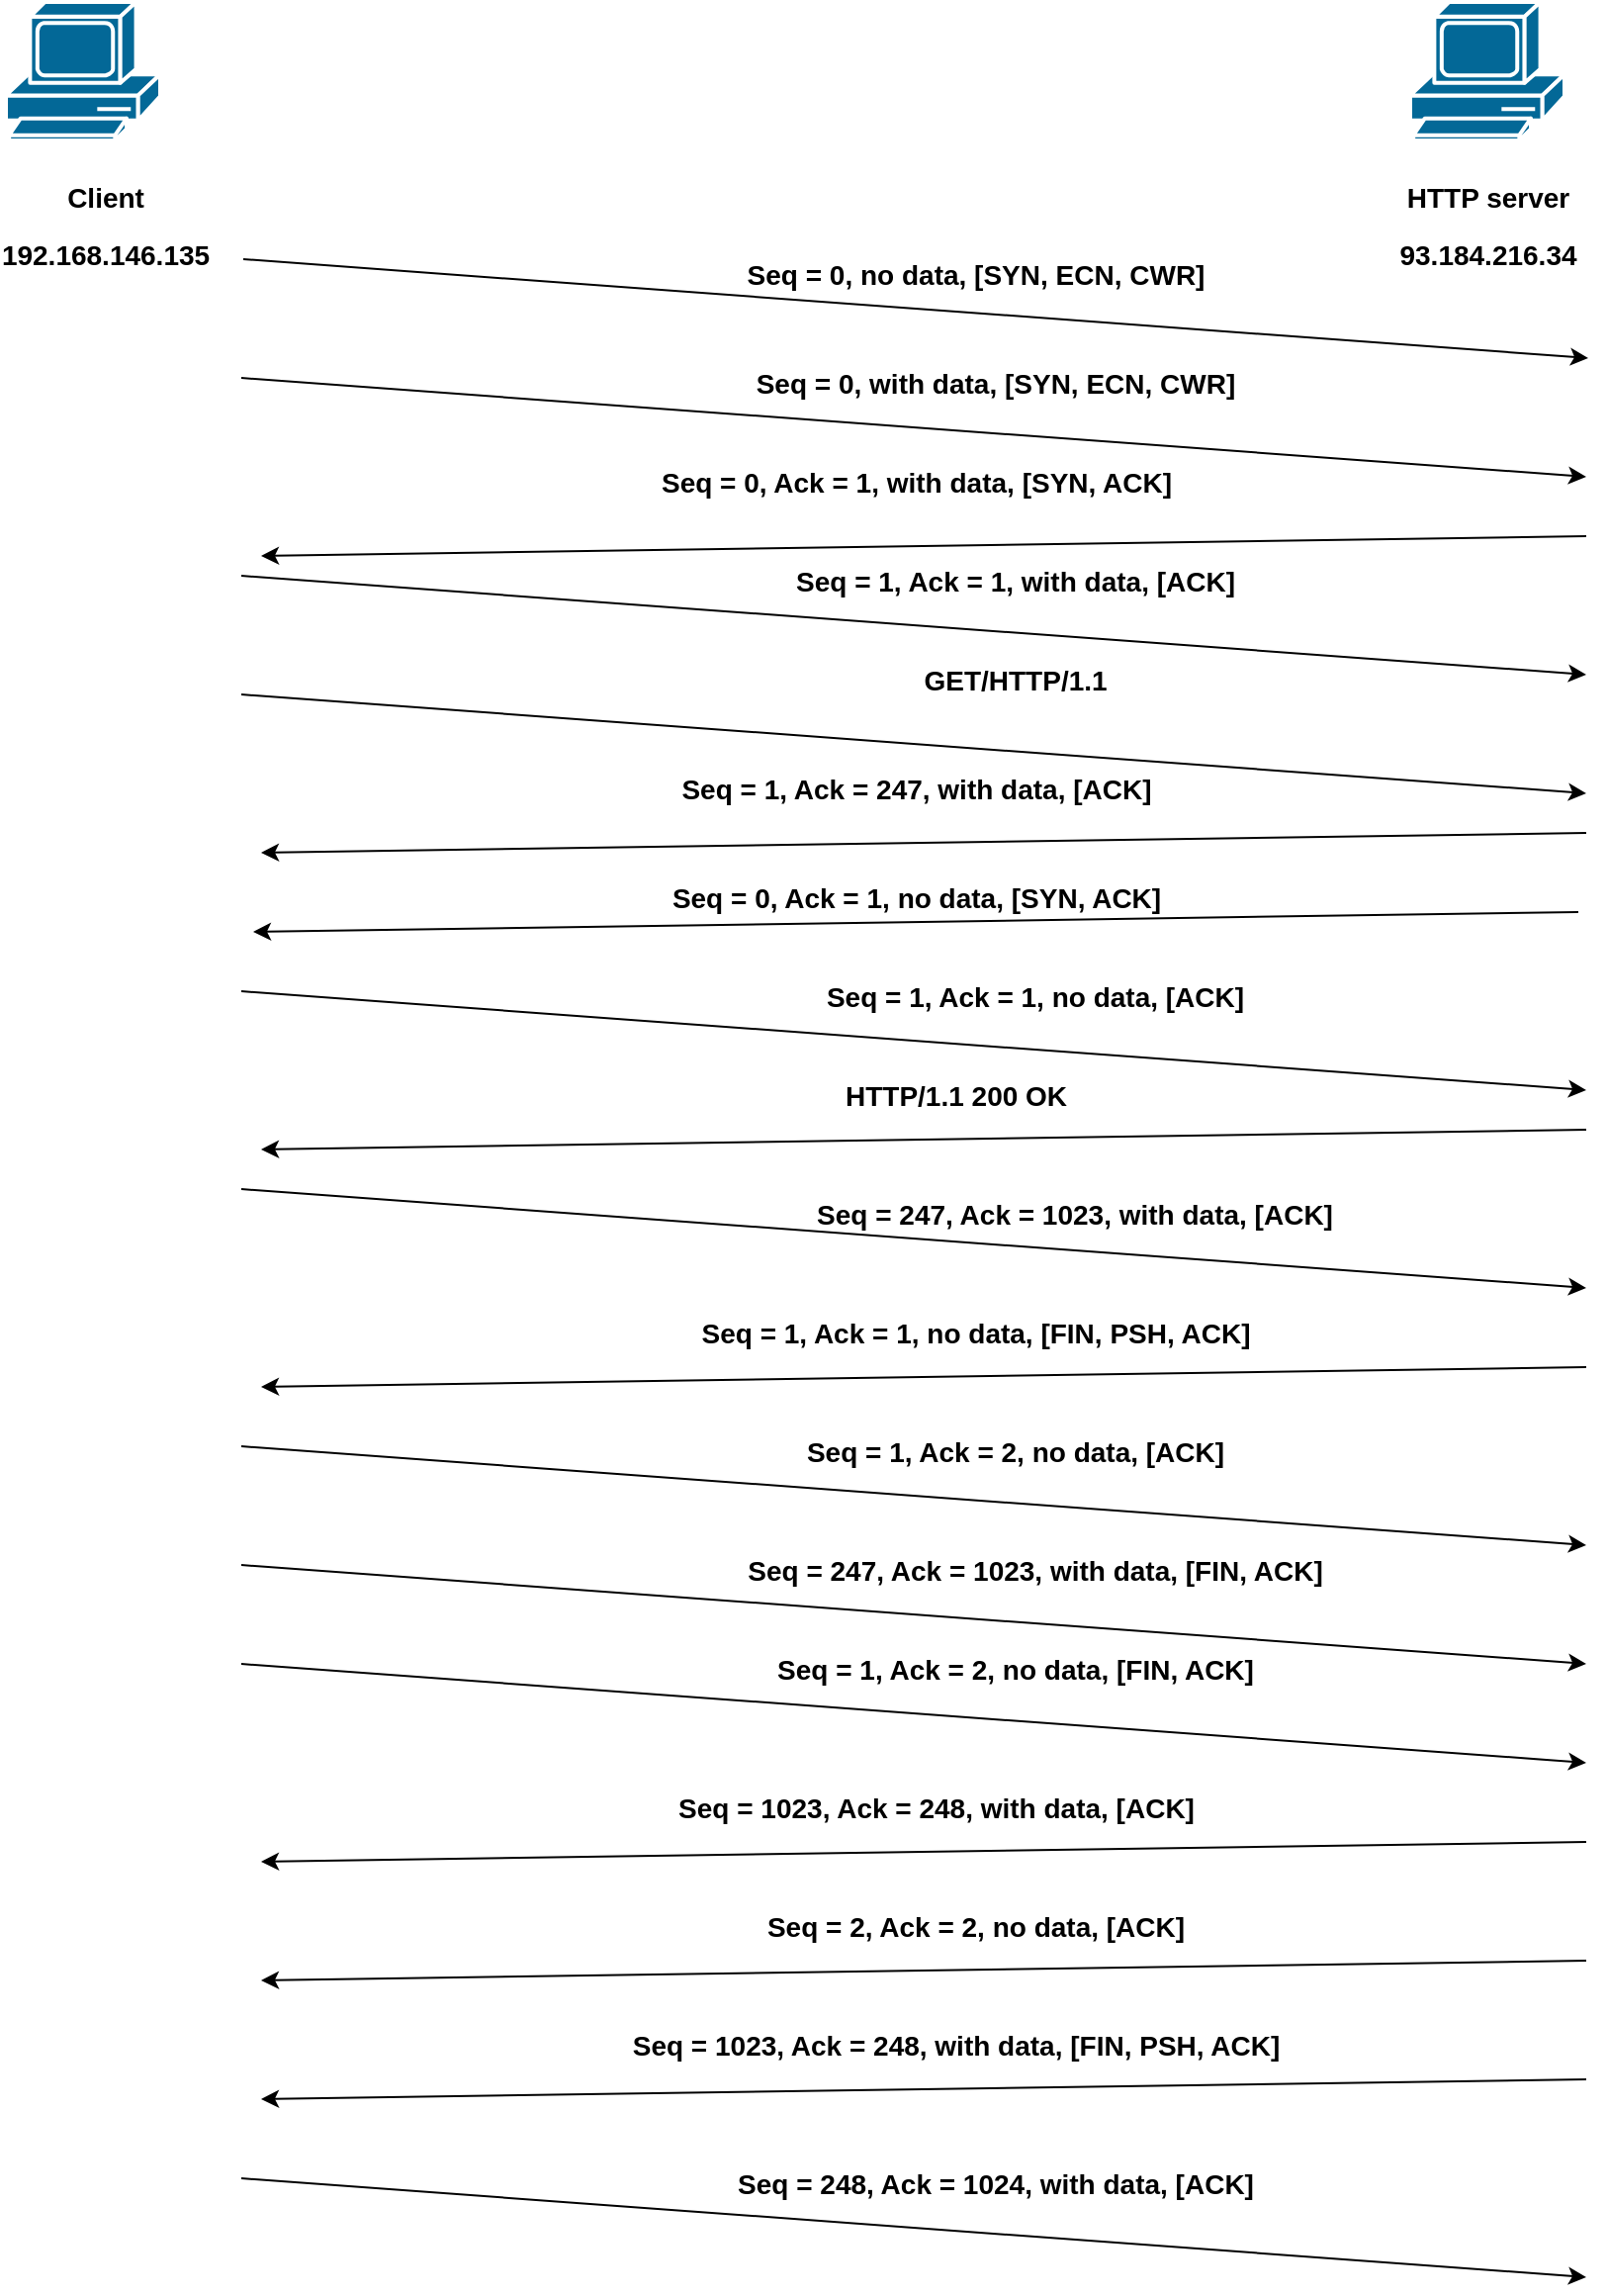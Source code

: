 <mxfile version="17.4.5" type="device"><diagram name="Page-1" id="c37626ed-c26b-45fb-9056-f9ebc6bb27b6"><mxGraphModel dx="1038" dy="571" grid="1" gridSize="10" guides="1" tooltips="1" connect="1" arrows="1" fold="1" page="1" pageScale="1" pageWidth="850" pageHeight="1400" background="none" math="0" shadow="0"><root><mxCell id="0"/><mxCell id="1" parent="0"/><mxCell id="RTi_ZRMYQwTz3zvrrJ35-1" value="" style="shape=mxgraph.cisco.computers_and_peripherals.pc;sketch=0;html=1;pointerEvents=1;dashed=0;fillColor=#036897;strokeColor=#ffffff;strokeWidth=2;verticalLabelPosition=bottom;verticalAlign=top;align=center;outlineConnect=0;" vertex="1" parent="1"><mxGeometry x="20" y="50" width="78" height="70" as="geometry"/></mxCell><mxCell id="RTi_ZRMYQwTz3zvrrJ35-2" value="" style="shape=mxgraph.cisco.computers_and_peripherals.pc;sketch=0;html=1;pointerEvents=1;dashed=0;fillColor=#036897;strokeColor=#ffffff;strokeWidth=2;verticalLabelPosition=bottom;verticalAlign=top;align=center;outlineConnect=0;" vertex="1" parent="1"><mxGeometry x="730" y="50" width="78" height="70" as="geometry"/></mxCell><mxCell id="RTi_ZRMYQwTz3zvrrJ35-4" value="&lt;font style=&quot;font-size: 14px&quot;&gt;HTTP server&lt;br&gt;93.184.216.34&lt;/font&gt;" style="text;strokeColor=none;fillColor=none;html=1;fontSize=24;fontStyle=1;verticalAlign=middle;align=center;" vertex="1" parent="1"><mxGeometry x="719" y="140" width="100" height="40" as="geometry"/></mxCell><mxCell id="RTi_ZRMYQwTz3zvrrJ35-5" value="" style="endArrow=classic;html=1;rounded=0;fontSize=14;" edge="1" parent="1"><mxGeometry width="50" height="50" relative="1" as="geometry"><mxPoint x="140" y="180" as="sourcePoint"/><mxPoint x="820" y="230" as="targetPoint"/></mxGeometry></mxCell><mxCell id="RTi_ZRMYQwTz3zvrrJ35-6" value="&lt;font style=&quot;font-size: 14px&quot;&gt;Seq = 0, no data, [SYN, ECN, CWR]&lt;/font&gt;" style="text;strokeColor=none;fillColor=none;html=1;fontSize=24;fontStyle=1;verticalAlign=middle;align=center;" vertex="1" parent="1"><mxGeometry x="470" y="160" width="80" height="50" as="geometry"/></mxCell><mxCell id="RTi_ZRMYQwTz3zvrrJ35-12" value="" style="endArrow=classic;html=1;rounded=0;fontSize=14;" edge="1" parent="1"><mxGeometry width="50" height="50" relative="1" as="geometry"><mxPoint x="139" y="240" as="sourcePoint"/><mxPoint x="819" y="290" as="targetPoint"/></mxGeometry></mxCell><mxCell id="RTi_ZRMYQwTz3zvrrJ35-13" value="&lt;font style=&quot;font-size: 14px&quot;&gt;Seq = 0, with data, [SYN, ECN, CWR]&lt;/font&gt;" style="text;strokeColor=none;fillColor=none;html=1;fontSize=24;fontStyle=1;verticalAlign=middle;align=center;" vertex="1" parent="1"><mxGeometry x="470" y="220" width="100" height="40" as="geometry"/></mxCell><mxCell id="RTi_ZRMYQwTz3zvrrJ35-14" value="" style="endArrow=classic;html=1;rounded=0;fontSize=14;" edge="1" parent="1"><mxGeometry width="50" height="50" relative="1" as="geometry"><mxPoint x="819" y="320" as="sourcePoint"/><mxPoint x="149" y="330" as="targetPoint"/></mxGeometry></mxCell><mxCell id="RTi_ZRMYQwTz3zvrrJ35-15" value="&lt;font style=&quot;font-size: 14px&quot;&gt;Seq = 0, Ack = 1, with data, [SYN, ACK]&lt;/font&gt;" style="text;strokeColor=none;fillColor=none;html=1;fontSize=24;fontStyle=1;verticalAlign=middle;align=center;" vertex="1" parent="1"><mxGeometry x="430" y="270" width="100" height="40" as="geometry"/></mxCell><mxCell id="RTi_ZRMYQwTz3zvrrJ35-16" value="" style="endArrow=classic;html=1;rounded=0;fontSize=14;" edge="1" parent="1"><mxGeometry width="50" height="50" relative="1" as="geometry"><mxPoint x="139" y="340" as="sourcePoint"/><mxPoint x="819" y="390" as="targetPoint"/></mxGeometry></mxCell><mxCell id="RTi_ZRMYQwTz3zvrrJ35-17" value="&lt;span style=&quot;font-size: 14px&quot;&gt;Seq = 1, Ack = 1, with data, [ACK]&lt;/span&gt;" style="text;strokeColor=none;fillColor=none;html=1;fontSize=24;fontStyle=1;verticalAlign=middle;align=center;" vertex="1" parent="1"><mxGeometry x="480" y="320" width="100" height="40" as="geometry"/></mxCell><mxCell id="RTi_ZRMYQwTz3zvrrJ35-18" value="&lt;font style=&quot;font-size: 14px&quot;&gt;GET/HTTP/1.1&lt;/font&gt;" style="text;strokeColor=none;fillColor=none;html=1;fontSize=24;fontStyle=1;verticalAlign=middle;align=center;" vertex="1" parent="1"><mxGeometry x="480" y="370" width="100" height="40" as="geometry"/></mxCell><mxCell id="RTi_ZRMYQwTz3zvrrJ35-19" value="" style="endArrow=classic;html=1;rounded=0;fontSize=14;" edge="1" parent="1"><mxGeometry width="50" height="50" relative="1" as="geometry"><mxPoint x="139" y="400" as="sourcePoint"/><mxPoint x="819" y="450" as="targetPoint"/></mxGeometry></mxCell><mxCell id="RTi_ZRMYQwTz3zvrrJ35-20" value="" style="endArrow=classic;html=1;rounded=0;fontSize=14;" edge="1" parent="1"><mxGeometry width="50" height="50" relative="1" as="geometry"><mxPoint x="819" y="470" as="sourcePoint"/><mxPoint x="149" y="480" as="targetPoint"/></mxGeometry></mxCell><mxCell id="RTi_ZRMYQwTz3zvrrJ35-21" value="&lt;font style=&quot;font-size: 14px&quot;&gt;Seq = 1, Ack = 247, with data, [ACK]&lt;/font&gt;" style="text;strokeColor=none;fillColor=none;html=1;fontSize=24;fontStyle=1;verticalAlign=middle;align=center;" vertex="1" parent="1"><mxGeometry x="430" y="425" width="100" height="40" as="geometry"/></mxCell><mxCell id="RTi_ZRMYQwTz3zvrrJ35-22" value="" style="endArrow=classic;html=1;rounded=0;fontSize=14;" edge="1" parent="1"><mxGeometry width="50" height="50" relative="1" as="geometry"><mxPoint x="815" y="510" as="sourcePoint"/><mxPoint x="145" y="520" as="targetPoint"/></mxGeometry></mxCell><mxCell id="RTi_ZRMYQwTz3zvrrJ35-25" value="&lt;font style=&quot;font-size: 14px&quot;&gt;Seq = 0, Ack = 1, no data, [SYN, ACK]&lt;/font&gt;" style="text;strokeColor=none;fillColor=none;html=1;fontSize=24;fontStyle=1;verticalAlign=middle;align=center;" vertex="1" parent="1"><mxGeometry x="430" y="480" width="100" height="40" as="geometry"/></mxCell><mxCell id="RTi_ZRMYQwTz3zvrrJ35-26" value="" style="endArrow=classic;html=1;rounded=0;fontSize=14;" edge="1" parent="1"><mxGeometry width="50" height="50" relative="1" as="geometry"><mxPoint x="139" y="550" as="sourcePoint"/><mxPoint x="819" y="600" as="targetPoint"/></mxGeometry></mxCell><mxCell id="RTi_ZRMYQwTz3zvrrJ35-27" value="&lt;font style=&quot;font-size: 14px&quot;&gt;Seq = 1, Ack = 1, no data, [ACK]&lt;/font&gt;" style="text;strokeColor=none;fillColor=none;html=1;fontSize=24;fontStyle=1;verticalAlign=middle;align=center;" vertex="1" parent="1"><mxGeometry x="490" y="530" width="100" height="40" as="geometry"/></mxCell><mxCell id="RTi_ZRMYQwTz3zvrrJ35-28" value="" style="endArrow=classic;html=1;rounded=0;fontSize=14;" edge="1" parent="1"><mxGeometry width="50" height="50" relative="1" as="geometry"><mxPoint x="819" y="620" as="sourcePoint"/><mxPoint x="149" y="630" as="targetPoint"/></mxGeometry></mxCell><mxCell id="RTi_ZRMYQwTz3zvrrJ35-29" value="&lt;font style=&quot;font-size: 14px&quot;&gt;HTTP/1.1 200 OK&lt;/font&gt;" style="text;strokeColor=none;fillColor=none;html=1;fontSize=24;fontStyle=1;verticalAlign=middle;align=center;" vertex="1" parent="1"><mxGeometry x="450" y="580" width="100" height="40" as="geometry"/></mxCell><mxCell id="RTi_ZRMYQwTz3zvrrJ35-31" value="" style="endArrow=classic;html=1;rounded=0;fontSize=14;" edge="1" parent="1"><mxGeometry width="50" height="50" relative="1" as="geometry"><mxPoint x="139" y="650" as="sourcePoint"/><mxPoint x="819" y="700" as="targetPoint"/></mxGeometry></mxCell><mxCell id="RTi_ZRMYQwTz3zvrrJ35-32" value="&lt;font style=&quot;font-size: 14px&quot;&gt;Seq = 247, Ack = 1023, with data, [ACK]&lt;/font&gt;" style="text;strokeColor=none;fillColor=none;html=1;fontSize=24;fontStyle=1;verticalAlign=middle;align=center;" vertex="1" parent="1"><mxGeometry x="510" y="640" width="100" height="40" as="geometry"/></mxCell><mxCell id="RTi_ZRMYQwTz3zvrrJ35-33" value="" style="endArrow=classic;html=1;rounded=0;fontSize=14;" edge="1" parent="1"><mxGeometry width="50" height="50" relative="1" as="geometry"><mxPoint x="819" y="740" as="sourcePoint"/><mxPoint x="149" y="750" as="targetPoint"/></mxGeometry></mxCell><mxCell id="RTi_ZRMYQwTz3zvrrJ35-34" value="&lt;span style=&quot;font-size: 14px&quot;&gt;Seq = 1, Ack = 1, no data, [FIN, PSH, ACK]&lt;/span&gt;" style="text;strokeColor=none;fillColor=none;html=1;fontSize=24;fontStyle=1;verticalAlign=middle;align=center;" vertex="1" parent="1"><mxGeometry x="460" y="700" width="100" height="40" as="geometry"/></mxCell><mxCell id="RTi_ZRMYQwTz3zvrrJ35-35" value="" style="endArrow=classic;html=1;rounded=0;fontSize=14;" edge="1" parent="1"><mxGeometry width="50" height="50" relative="1" as="geometry"><mxPoint x="139" y="890" as="sourcePoint"/><mxPoint x="819" y="940" as="targetPoint"/></mxGeometry></mxCell><mxCell id="RTi_ZRMYQwTz3zvrrJ35-36" value="" style="endArrow=classic;html=1;rounded=0;fontSize=14;" edge="1" parent="1"><mxGeometry width="50" height="50" relative="1" as="geometry"><mxPoint x="139" y="840" as="sourcePoint"/><mxPoint x="819" y="890" as="targetPoint"/></mxGeometry></mxCell><mxCell id="RTi_ZRMYQwTz3zvrrJ35-37" value="" style="endArrow=classic;html=1;rounded=0;fontSize=14;" edge="1" parent="1"><mxGeometry width="50" height="50" relative="1" as="geometry"><mxPoint x="139" y="780" as="sourcePoint"/><mxPoint x="819" y="830" as="targetPoint"/></mxGeometry></mxCell><mxCell id="RTi_ZRMYQwTz3zvrrJ35-39" value="&lt;font style=&quot;font-size: 14px&quot;&gt;Seq = 247, Ack = 1023, with data, [FIN, ACK]&lt;/font&gt;" style="text;strokeColor=none;fillColor=none;html=1;fontSize=24;fontStyle=1;verticalAlign=middle;align=center;" vertex="1" parent="1"><mxGeometry x="490" y="820" width="100" height="40" as="geometry"/></mxCell><mxCell id="RTi_ZRMYQwTz3zvrrJ35-40" value="&lt;font style=&quot;font-size: 14px&quot;&gt;Seq = 1, Ack = 2, no data, [ACK]&lt;/font&gt;" style="text;strokeColor=none;fillColor=none;html=1;fontSize=24;fontStyle=1;verticalAlign=middle;align=center;" vertex="1" parent="1"><mxGeometry x="480" y="760" width="100" height="40" as="geometry"/></mxCell><mxCell id="RTi_ZRMYQwTz3zvrrJ35-41" value="&lt;font style=&quot;font-size: 14px&quot;&gt;Seq = 1, Ack = 2, no data, [FIN, ACK]&lt;/font&gt;" style="text;strokeColor=none;fillColor=none;html=1;fontSize=24;fontStyle=1;verticalAlign=middle;align=center;" vertex="1" parent="1"><mxGeometry x="480" y="870" width="100" height="40" as="geometry"/></mxCell><mxCell id="RTi_ZRMYQwTz3zvrrJ35-42" value="" style="endArrow=classic;html=1;rounded=0;fontSize=14;" edge="1" parent="1"><mxGeometry width="50" height="50" relative="1" as="geometry"><mxPoint x="819" y="1100" as="sourcePoint"/><mxPoint x="149" y="1110" as="targetPoint"/></mxGeometry></mxCell><mxCell id="RTi_ZRMYQwTz3zvrrJ35-43" value="" style="endArrow=classic;html=1;rounded=0;fontSize=14;" edge="1" parent="1"><mxGeometry width="50" height="50" relative="1" as="geometry"><mxPoint x="819" y="1040" as="sourcePoint"/><mxPoint x="149" y="1050" as="targetPoint"/></mxGeometry></mxCell><mxCell id="RTi_ZRMYQwTz3zvrrJ35-44" value="" style="endArrow=classic;html=1;rounded=0;fontSize=14;" edge="1" parent="1"><mxGeometry width="50" height="50" relative="1" as="geometry"><mxPoint x="819" y="980" as="sourcePoint"/><mxPoint x="149" y="990" as="targetPoint"/></mxGeometry></mxCell><mxCell id="RTi_ZRMYQwTz3zvrrJ35-45" value="&lt;span style=&quot;font-size: 14px&quot;&gt;Seq = 1023, Ack = 248, with data, [FIN, PSH, ACK]&lt;/span&gt;" style="text;strokeColor=none;fillColor=none;html=1;fontSize=24;fontStyle=1;verticalAlign=middle;align=center;" vertex="1" parent="1"><mxGeometry x="450" y="1060" width="100" height="40" as="geometry"/></mxCell><mxCell id="RTi_ZRMYQwTz3zvrrJ35-46" value="&lt;span style=&quot;font-size: 14px&quot;&gt;Seq = 2, Ack = 2, no data, [ACK]&lt;/span&gt;" style="text;strokeColor=none;fillColor=none;html=1;fontSize=24;fontStyle=1;verticalAlign=middle;align=center;" vertex="1" parent="1"><mxGeometry x="460" y="1000" width="100" height="40" as="geometry"/></mxCell><mxCell id="RTi_ZRMYQwTz3zvrrJ35-47" value="&lt;span style=&quot;font-size: 14px&quot;&gt;Seq = 1023, Ack = 248, with data, [ACK]&lt;/span&gt;" style="text;strokeColor=none;fillColor=none;html=1;fontSize=24;fontStyle=1;verticalAlign=middle;align=center;" vertex="1" parent="1"><mxGeometry x="440" y="940" width="100" height="40" as="geometry"/></mxCell><mxCell id="RTi_ZRMYQwTz3zvrrJ35-48" value="" style="endArrow=classic;html=1;rounded=0;fontSize=14;" edge="1" parent="1"><mxGeometry width="50" height="50" relative="1" as="geometry"><mxPoint x="139" y="1150" as="sourcePoint"/><mxPoint x="819" y="1200" as="targetPoint"/></mxGeometry></mxCell><mxCell id="RTi_ZRMYQwTz3zvrrJ35-49" value="&lt;font style=&quot;font-size: 14px&quot;&gt;Seq = 248, Ack = 1024, with data, [ACK]&lt;/font&gt;" style="text;strokeColor=none;fillColor=none;html=1;fontSize=24;fontStyle=1;verticalAlign=middle;align=center;" vertex="1" parent="1"><mxGeometry x="470" y="1130" width="100" height="40" as="geometry"/></mxCell><mxCell id="RTi_ZRMYQwTz3zvrrJ35-50" value="&lt;font style=&quot;font-size: 14px&quot;&gt;Client&lt;br&gt;192.168.146.135&lt;/font&gt;" style="text;strokeColor=none;fillColor=none;html=1;fontSize=24;fontStyle=1;verticalAlign=middle;align=center;" vertex="1" parent="1"><mxGeometry x="20" y="140" width="100" height="40" as="geometry"/></mxCell></root></mxGraphModel></diagram></mxfile>